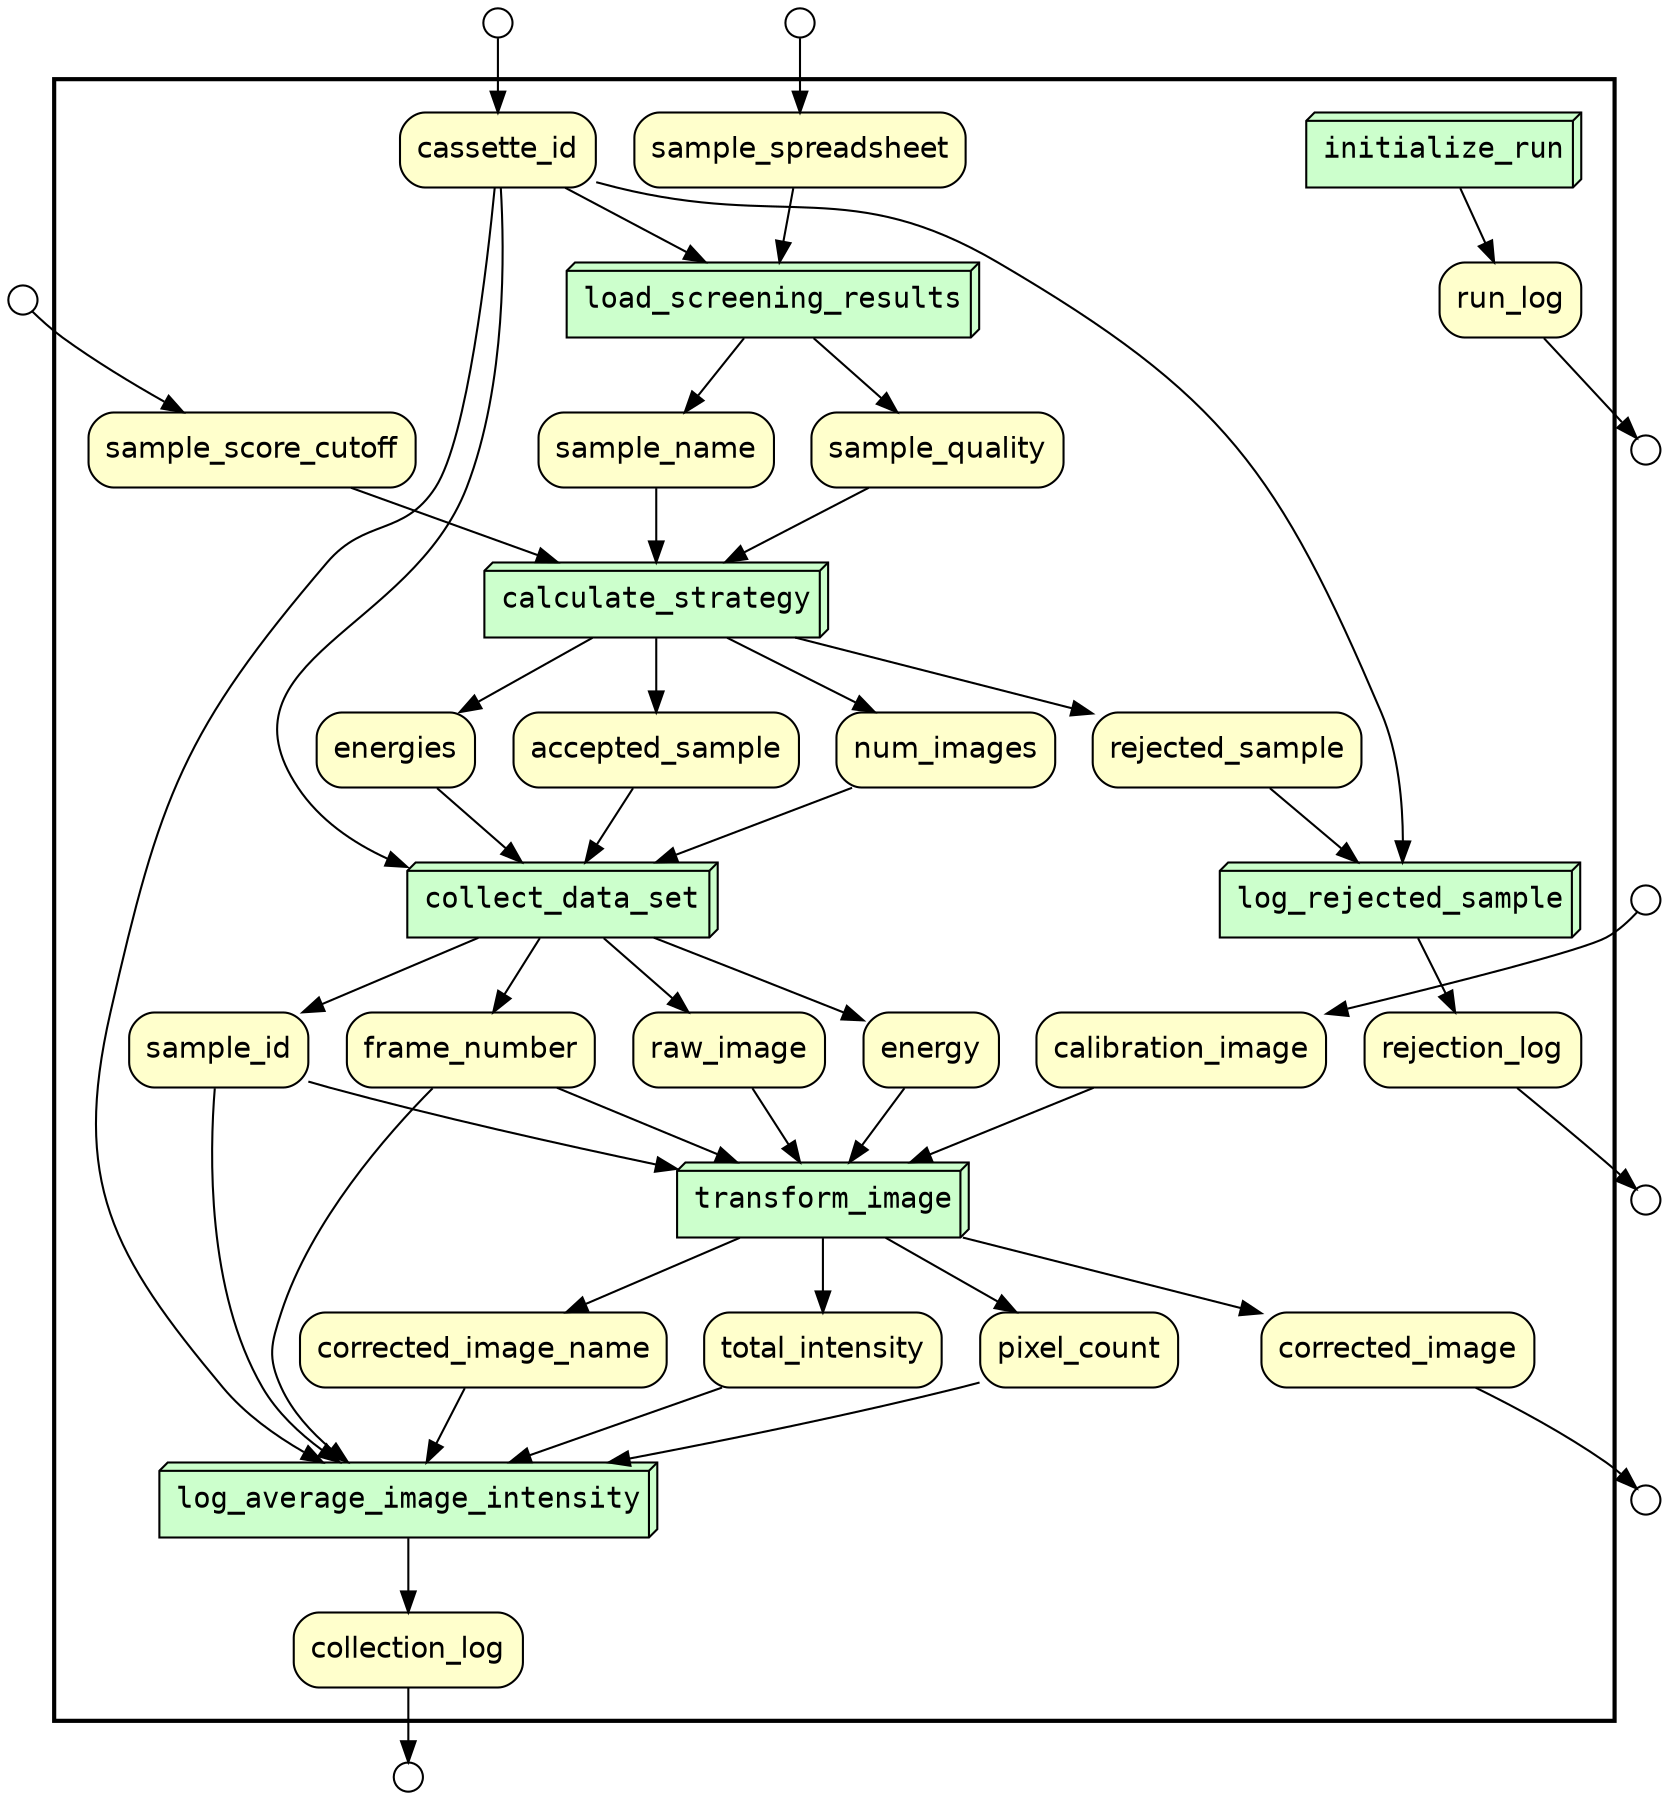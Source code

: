 digraph Workflow {
rankdir=TB
node[shape=circle style="filled" fillcolor="#FFFFFF" peripheries=1 label="" width=0.2]
node1
node2
node3
node4
node5
node6
node7
node8
subgraph cluster0 {
label=""
penwidth=2
fontsize=18
subgraph cluster1 {
label=""
color="white"
graph[fontname=Courier]
node[fontname=Courier]
node[shape=box3d style="filled" fillcolor="#CCFFCC" peripheries=1 label="" width=0.2]
node9 [label="initialize_run"]
node10 [label="load_screening_results"]
node11 [label="calculate_strategy"]
node12 [label="log_rejected_sample"]
node13 [label="collect_data_set"]
node14 [label="transform_image"]
node15 [label="log_average_image_intensity"]
node[fontname=Helvetica]
node[shape=box style="rounded,filled" fillcolor="#FFFFCC" peripheries=1 label="" width=0.2]
node16 [label="corrected_image"]
node17 [label="run_log"]
node18 [label="collection_log"]
node19 [label="rejection_log"]
node20 [label="cassette_id"]
node21 [label="sample_spreadsheet"]
node22 [label="sample_score_cutoff"]
node23 [label="sample_name"]
node24 [label="sample_quality"]
node25 [label="rejected_sample"]
node26 [label="accepted_sample"]
node27 [label="num_images"]
node28 [label="energies"]
node29 [label="sample_id"]
node30 [label="energy"]
node31 [label="frame_number"]
node32 [label="raw_image"]
node33 [label="calibration_image"]
node34 [label="total_intensity"]
node35 [label="pixel_count"]
node36 [label="corrected_image_name"]
node9 -> node17
node10 -> node23
node10 -> node24
node20 -> node10
node21 -> node10
node11 -> node26
node11 -> node25
node11 -> node27
node11 -> node28
node22 -> node11
node23 -> node11
node24 -> node11
node12 -> node19
node20 -> node12
node25 -> node12
node13 -> node29
node13 -> node30
node13 -> node31
node13 -> node32
node20 -> node13
node26 -> node13
node27 -> node13
node28 -> node13
node14 -> node16
node14 -> node36
node14 -> node34
node14 -> node35
node29 -> node14
node30 -> node14
node31 -> node14
node32 -> node14
node33 -> node14
node15 -> node18
node20 -> node15
node29 -> node15
node31 -> node15
node34 -> node15
node35 -> node15
node36 -> node15
}}
node1 -> node20
node2 -> node22
node3 -> node21
node4 -> node33
node16 -> node5
node17 -> node6
node18 -> node7
node19 -> node8
}
